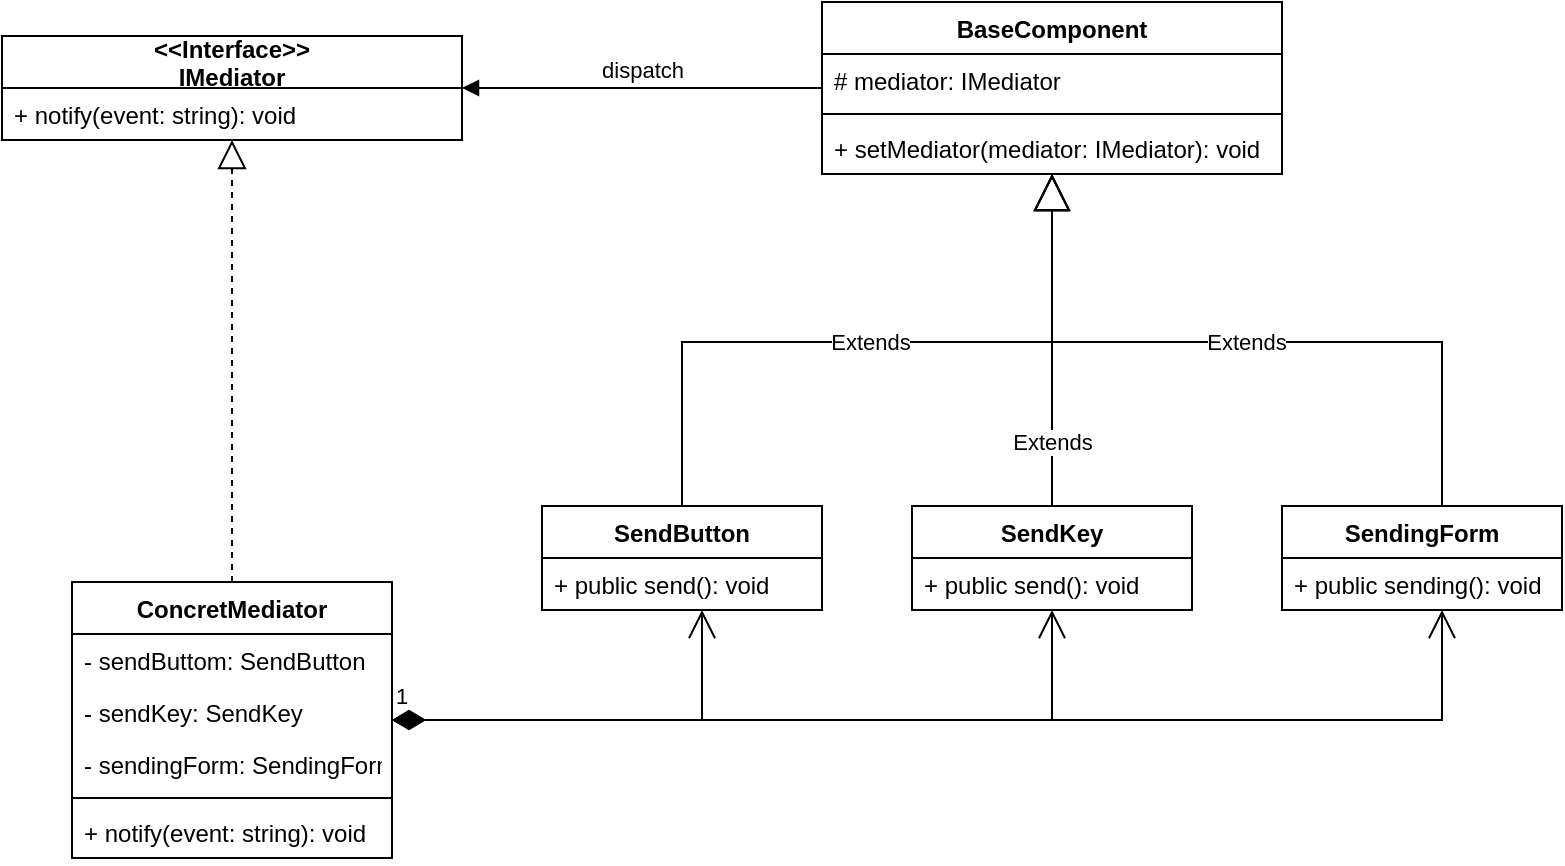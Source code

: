 <mxfile version="20.6.2" type="device"><diagram id="MQyesnHBGDIpHELAkD17" name="Сторінка-1"><mxGraphModel dx="1182" dy="732" grid="1" gridSize="10" guides="1" tooltips="1" connect="1" arrows="1" fold="1" page="1" pageScale="1" pageWidth="827" pageHeight="583" math="0" shadow="0"><root><mxCell id="0"/><mxCell id="1" parent="0"/><mxCell id="O0yzMVOdA7OOBXjjvwYJ-1" value="&lt;&lt;Interface&gt;&gt;&#10;IMediator" style="swimlane;fontStyle=1;childLayout=stackLayout;horizontal=1;startSize=26;fillColor=none;horizontalStack=0;resizeParent=1;resizeParentMax=0;resizeLast=0;collapsible=1;marginBottom=0;" vertex="1" parent="1"><mxGeometry x="30" y="57" width="230" height="52" as="geometry"/></mxCell><mxCell id="O0yzMVOdA7OOBXjjvwYJ-2" value="+ notify(event: string): void" style="text;strokeColor=none;fillColor=none;align=left;verticalAlign=top;spacingLeft=4;spacingRight=4;overflow=hidden;rotatable=0;points=[[0,0.5],[1,0.5]];portConstraint=eastwest;" vertex="1" parent="O0yzMVOdA7OOBXjjvwYJ-1"><mxGeometry y="26" width="230" height="26" as="geometry"/></mxCell><mxCell id="O0yzMVOdA7OOBXjjvwYJ-5" value="ConcretMediator" style="swimlane;fontStyle=1;align=center;verticalAlign=top;childLayout=stackLayout;horizontal=1;startSize=26;horizontalStack=0;resizeParent=1;resizeParentMax=0;resizeLast=0;collapsible=1;marginBottom=0;" vertex="1" parent="1"><mxGeometry x="65" y="330" width="160" height="138" as="geometry"/></mxCell><mxCell id="O0yzMVOdA7OOBXjjvwYJ-6" value="- sendButtom: SendButton" style="text;strokeColor=none;fillColor=none;align=left;verticalAlign=top;spacingLeft=4;spacingRight=4;overflow=hidden;rotatable=0;points=[[0,0.5],[1,0.5]];portConstraint=eastwest;" vertex="1" parent="O0yzMVOdA7OOBXjjvwYJ-5"><mxGeometry y="26" width="160" height="26" as="geometry"/></mxCell><mxCell id="O0yzMVOdA7OOBXjjvwYJ-9" value="- sendKey: SendKey" style="text;strokeColor=none;fillColor=none;align=left;verticalAlign=top;spacingLeft=4;spacingRight=4;overflow=hidden;rotatable=0;points=[[0,0.5],[1,0.5]];portConstraint=eastwest;" vertex="1" parent="O0yzMVOdA7OOBXjjvwYJ-5"><mxGeometry y="52" width="160" height="26" as="geometry"/></mxCell><mxCell id="O0yzMVOdA7OOBXjjvwYJ-10" value="- sendingForm: SendingForm" style="text;strokeColor=none;fillColor=none;align=left;verticalAlign=top;spacingLeft=4;spacingRight=4;overflow=hidden;rotatable=0;points=[[0,0.5],[1,0.5]];portConstraint=eastwest;" vertex="1" parent="O0yzMVOdA7OOBXjjvwYJ-5"><mxGeometry y="78" width="160" height="26" as="geometry"/></mxCell><mxCell id="O0yzMVOdA7OOBXjjvwYJ-7" value="" style="line;strokeWidth=1;fillColor=none;align=left;verticalAlign=middle;spacingTop=-1;spacingLeft=3;spacingRight=3;rotatable=0;labelPosition=right;points=[];portConstraint=eastwest;strokeColor=inherit;" vertex="1" parent="O0yzMVOdA7OOBXjjvwYJ-5"><mxGeometry y="104" width="160" height="8" as="geometry"/></mxCell><mxCell id="O0yzMVOdA7OOBXjjvwYJ-8" value="+ notify(event: string): void" style="text;strokeColor=none;fillColor=none;align=left;verticalAlign=top;spacingLeft=4;spacingRight=4;overflow=hidden;rotatable=0;points=[[0,0.5],[1,0.5]];portConstraint=eastwest;" vertex="1" parent="O0yzMVOdA7OOBXjjvwYJ-5"><mxGeometry y="112" width="160" height="26" as="geometry"/></mxCell><mxCell id="O0yzMVOdA7OOBXjjvwYJ-11" value="BaseComponent" style="swimlane;fontStyle=1;align=center;verticalAlign=top;childLayout=stackLayout;horizontal=1;startSize=26;horizontalStack=0;resizeParent=1;resizeParentMax=0;resizeLast=0;collapsible=1;marginBottom=0;" vertex="1" parent="1"><mxGeometry x="440" y="40" width="230" height="86" as="geometry"/></mxCell><mxCell id="O0yzMVOdA7OOBXjjvwYJ-12" value="# mediator: IMediator" style="text;strokeColor=none;fillColor=none;align=left;verticalAlign=top;spacingLeft=4;spacingRight=4;overflow=hidden;rotatable=0;points=[[0,0.5],[1,0.5]];portConstraint=eastwest;" vertex="1" parent="O0yzMVOdA7OOBXjjvwYJ-11"><mxGeometry y="26" width="230" height="26" as="geometry"/></mxCell><mxCell id="O0yzMVOdA7OOBXjjvwYJ-13" value="" style="line;strokeWidth=1;fillColor=none;align=left;verticalAlign=middle;spacingTop=-1;spacingLeft=3;spacingRight=3;rotatable=0;labelPosition=right;points=[];portConstraint=eastwest;strokeColor=inherit;" vertex="1" parent="O0yzMVOdA7OOBXjjvwYJ-11"><mxGeometry y="52" width="230" height="8" as="geometry"/></mxCell><mxCell id="O0yzMVOdA7OOBXjjvwYJ-14" value="+ setMediator(mediator: IMediator): void" style="text;strokeColor=none;fillColor=none;align=left;verticalAlign=top;spacingLeft=4;spacingRight=4;overflow=hidden;rotatable=0;points=[[0,0.5],[1,0.5]];portConstraint=eastwest;" vertex="1" parent="O0yzMVOdA7OOBXjjvwYJ-11"><mxGeometry y="60" width="230" height="26" as="geometry"/></mxCell><mxCell id="O0yzMVOdA7OOBXjjvwYJ-19" value="SendButton" style="swimlane;fontStyle=1;childLayout=stackLayout;horizontal=1;startSize=26;fillColor=none;horizontalStack=0;resizeParent=1;resizeParentMax=0;resizeLast=0;collapsible=1;marginBottom=0;" vertex="1" parent="1"><mxGeometry x="300" y="292" width="140" height="52" as="geometry"/></mxCell><mxCell id="O0yzMVOdA7OOBXjjvwYJ-20" value="+ public send(): void" style="text;strokeColor=none;fillColor=none;align=left;verticalAlign=top;spacingLeft=4;spacingRight=4;overflow=hidden;rotatable=0;points=[[0,0.5],[1,0.5]];portConstraint=eastwest;" vertex="1" parent="O0yzMVOdA7OOBXjjvwYJ-19"><mxGeometry y="26" width="140" height="26" as="geometry"/></mxCell><mxCell id="O0yzMVOdA7OOBXjjvwYJ-23" value="SendKey" style="swimlane;fontStyle=1;childLayout=stackLayout;horizontal=1;startSize=26;fillColor=none;horizontalStack=0;resizeParent=1;resizeParentMax=0;resizeLast=0;collapsible=1;marginBottom=0;" vertex="1" parent="1"><mxGeometry x="485" y="292" width="140" height="52" as="geometry"/></mxCell><mxCell id="O0yzMVOdA7OOBXjjvwYJ-24" value="+ public send(): void" style="text;strokeColor=none;fillColor=none;align=left;verticalAlign=top;spacingLeft=4;spacingRight=4;overflow=hidden;rotatable=0;points=[[0,0.5],[1,0.5]];portConstraint=eastwest;" vertex="1" parent="O0yzMVOdA7OOBXjjvwYJ-23"><mxGeometry y="26" width="140" height="26" as="geometry"/></mxCell><mxCell id="O0yzMVOdA7OOBXjjvwYJ-26" value="SendingForm" style="swimlane;fontStyle=1;childLayout=stackLayout;horizontal=1;startSize=26;fillColor=none;horizontalStack=0;resizeParent=1;resizeParentMax=0;resizeLast=0;collapsible=1;marginBottom=0;" vertex="1" parent="1"><mxGeometry x="670" y="292" width="140" height="52" as="geometry"/></mxCell><mxCell id="O0yzMVOdA7OOBXjjvwYJ-27" value="+ public sending(): void" style="text;strokeColor=none;fillColor=none;align=left;verticalAlign=top;spacingLeft=4;spacingRight=4;overflow=hidden;rotatable=0;points=[[0,0.5],[1,0.5]];portConstraint=eastwest;" vertex="1" parent="O0yzMVOdA7OOBXjjvwYJ-26"><mxGeometry y="26" width="140" height="26" as="geometry"/></mxCell><mxCell id="O0yzMVOdA7OOBXjjvwYJ-29" value="" style="endArrow=block;dashed=1;endFill=0;endSize=12;html=1;rounded=0;" edge="1" parent="1" source="O0yzMVOdA7OOBXjjvwYJ-5" target="O0yzMVOdA7OOBXjjvwYJ-1"><mxGeometry width="160" relative="1" as="geometry"><mxPoint x="210" y="380" as="sourcePoint"/><mxPoint x="220" y="120" as="targetPoint"/></mxGeometry></mxCell><mxCell id="O0yzMVOdA7OOBXjjvwYJ-30" value="Extends" style="endArrow=block;endSize=16;endFill=0;html=1;rounded=0;edgeStyle=orthogonalEdgeStyle;" edge="1" parent="1" source="O0yzMVOdA7OOBXjjvwYJ-19" target="O0yzMVOdA7OOBXjjvwYJ-11"><mxGeometry width="160" relative="1" as="geometry"><mxPoint x="350" y="210" as="sourcePoint"/><mxPoint x="370" y="380" as="targetPoint"/><Array as="points"><mxPoint x="370" y="210"/><mxPoint x="555" y="210"/></Array></mxGeometry></mxCell><mxCell id="O0yzMVOdA7OOBXjjvwYJ-33" value="Extends" style="endArrow=block;endSize=16;endFill=0;html=1;rounded=0;" edge="1" parent="1" source="O0yzMVOdA7OOBXjjvwYJ-23" target="O0yzMVOdA7OOBXjjvwYJ-11"><mxGeometry x="-0.615" width="160" relative="1" as="geometry"><mxPoint x="210" y="380" as="sourcePoint"/><mxPoint x="370" y="380" as="targetPoint"/><mxPoint as="offset"/></mxGeometry></mxCell><mxCell id="O0yzMVOdA7OOBXjjvwYJ-34" value="Extends" style="endArrow=block;endSize=16;endFill=0;html=1;rounded=0;edgeStyle=orthogonalEdgeStyle;" edge="1" parent="1" source="O0yzMVOdA7OOBXjjvwYJ-26" target="O0yzMVOdA7OOBXjjvwYJ-11"><mxGeometry width="160" relative="1" as="geometry"><mxPoint x="210" y="380" as="sourcePoint"/><mxPoint x="370" y="380" as="targetPoint"/><Array as="points"><mxPoint x="750" y="210"/><mxPoint x="555" y="210"/></Array></mxGeometry></mxCell><mxCell id="O0yzMVOdA7OOBXjjvwYJ-35" value="" style="endArrow=open;html=1;endSize=12;startArrow=diamondThin;startSize=14;startFill=1;edgeStyle=orthogonalEdgeStyle;align=left;verticalAlign=bottom;rounded=0;" edge="1" parent="1" source="O0yzMVOdA7OOBXjjvwYJ-5" target="O0yzMVOdA7OOBXjjvwYJ-26"><mxGeometry x="-0.948" y="19" relative="1" as="geometry"><mxPoint x="280" y="440" as="sourcePoint"/><mxPoint x="440" y="440" as="targetPoint"/><Array as="points"><mxPoint x="750" y="399"/></Array><mxPoint as="offset"/></mxGeometry></mxCell><mxCell id="O0yzMVOdA7OOBXjjvwYJ-38" value="1" style="endArrow=open;html=1;endSize=12;startArrow=diamondThin;startSize=14;startFill=1;edgeStyle=orthogonalEdgeStyle;align=left;verticalAlign=bottom;rounded=0;" edge="1" parent="1" source="O0yzMVOdA7OOBXjjvwYJ-5" target="O0yzMVOdA7OOBXjjvwYJ-23"><mxGeometry x="-1" y="3" relative="1" as="geometry"><mxPoint x="310" y="320" as="sourcePoint"/><mxPoint x="470" y="320" as="targetPoint"/><Array as="points"><mxPoint x="555" y="399"/></Array></mxGeometry></mxCell><mxCell id="O0yzMVOdA7OOBXjjvwYJ-39" value="1" style="endArrow=open;html=1;endSize=12;startArrow=diamondThin;startSize=14;startFill=1;edgeStyle=orthogonalEdgeStyle;align=left;verticalAlign=bottom;rounded=0;" edge="1" parent="1" source="O0yzMVOdA7OOBXjjvwYJ-5" target="O0yzMVOdA7OOBXjjvwYJ-19"><mxGeometry x="-1" y="3" relative="1" as="geometry"><mxPoint x="310" y="320" as="sourcePoint"/><mxPoint x="470" y="320" as="targetPoint"/><Array as="points"><mxPoint x="380" y="399"/></Array></mxGeometry></mxCell><mxCell id="O0yzMVOdA7OOBXjjvwYJ-41" value="dispatch" style="html=1;verticalAlign=bottom;endArrow=block;rounded=0;" edge="1" parent="1" source="O0yzMVOdA7OOBXjjvwYJ-11" target="O0yzMVOdA7OOBXjjvwYJ-1"><mxGeometry width="80" relative="1" as="geometry"><mxPoint x="350" y="320" as="sourcePoint"/><mxPoint x="430" y="320" as="targetPoint"/></mxGeometry></mxCell></root></mxGraphModel></diagram></mxfile>